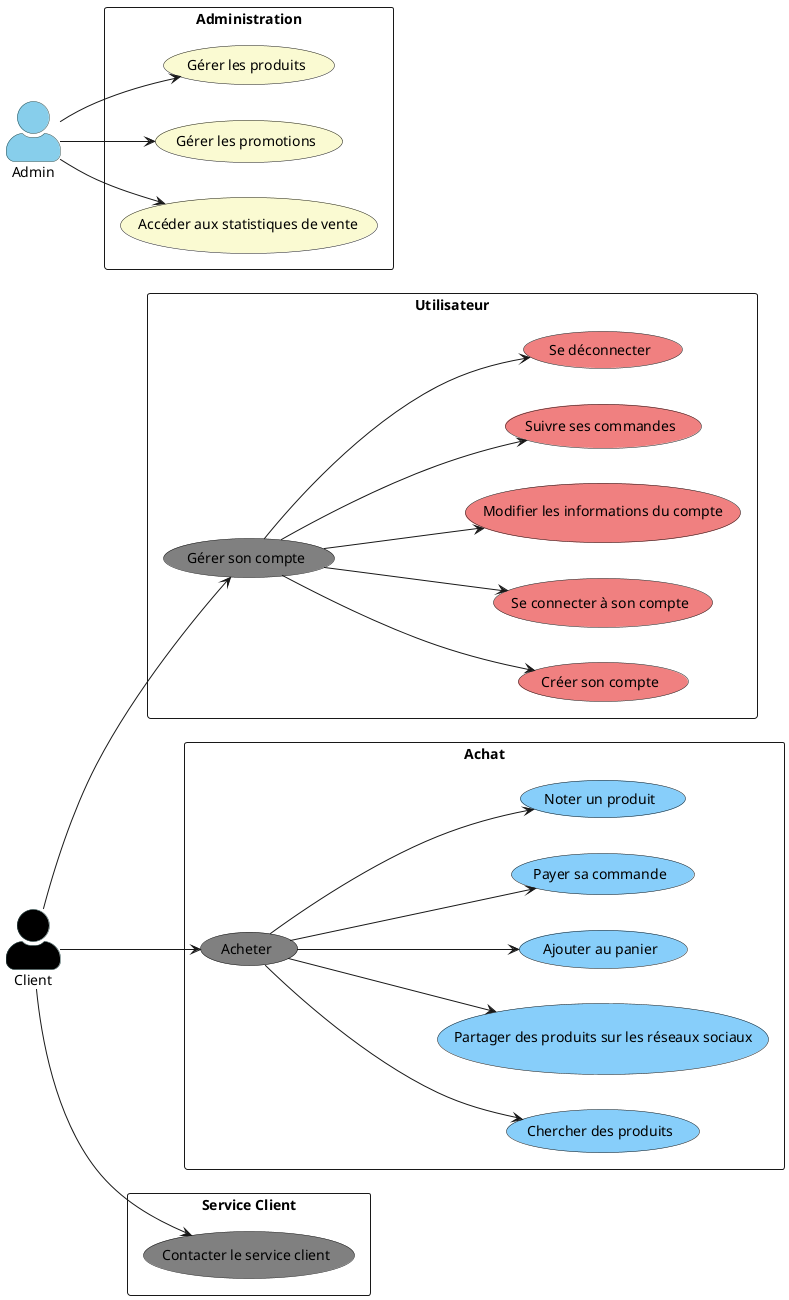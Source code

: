 @startuml
skinparam actorStyle awesome

left to right direction

skinparam actor {
    BackgroundColor DarkSeaGreen
    BorderColor DarkSlateGray
}

actor Client as Client #black
actor Admin as Admin #SkyBlue

rectangle "Utilisateur" {
    usecase "Gérer son compte" as ManageAccount #grey
    usecase "Créer son compte" as CreateAccount #LightCoral
    usecase "Se connecter à son compte" as Login #LightCoral
    usecase "Modifier les informations du compte" as ModifyAccountInfo #LightCoral
    usecase "Suivre ses commandes" as crudOrder #LightCoral
    usecase "Se déconnecter" as Logout #LightCoral

    Client --> ManageAccount
    ManageAccount --> Logout
    ManageAccount --> CreateAccount
    ManageAccount --> Login
    ManageAccount --> ModifyAccountInfo
    ManageAccount --> crudOrder
}

rectangle "Achat" {
    usecase "Acheter" as Purchase #grey
    usecase "Chercher des produits" as SearchProducts #LightSkyBlue
    usecase "Partager des produits sur les réseaux sociaux" as shareProduct #LightSkyBlue
    usecase "Ajouter au panier" as AddToCart #LightSkyBlue
    usecase "Payer sa commande" as payCart #LightSkyBlue
    usecase "Noter un produit" as markProduct #LightSkyBlue

    Client --> Purchase
    Purchase --> SearchProducts
    Purchase --> shareProduct
    Purchase --> AddToCart
    Purchase --> payCart
    Purchase --> markProduct
}

rectangle "Service Client" {
    usecase "Contacter le service client" as customerService #grey

    Client --> customerService
}

rectangle "Administration" {
    usecase "Gérer les produits" as crudProduct #LightGoldenRodYellow
    usecase "Gérer les promotions" as crudPromo #LightGoldenRodYellow
    usecase "Accéder aux statistiques de vente" as showStats #LightGoldenRodYellow

    Admin --> crudProduct
    Admin --> crudPromo
    Admin --> showStats
}
@enduml
